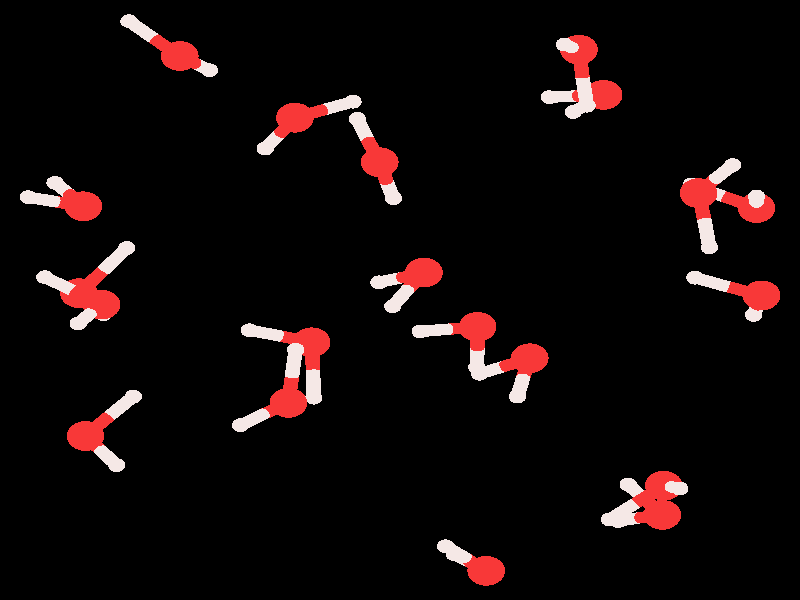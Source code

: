 #include "colors.inc"
#include "finish.inc"

global_settings {assumed_gamma 1 max_trace_level 6}
background {color White transmit 1.0}
camera {orthographic angle 0
  right -11.04*x up 10.50*y
  direction 50.00*z
  location <0,0,50.00> look_at <0,0,0>}


light_source {<  2.00,   3.00,  40.00> color White
  area_light <0.70, 0, 0>, <0, 0.70, 0>, 3, 3
  adaptive 1 jitter}
// no fog
#declare simple = finish {phong 0.7}
#declare pale = finish {ambient 0.5 diffuse 0.85 roughness 0.001 specular 0.200 }
#declare intermediate = finish {ambient 0.3 diffuse 0.6 specular 0.1 roughness 0.04}
#declare vmd = finish {ambient 0.0 diffuse 0.65 phong 0.1 phong_size 40.0 specular 0.5 }
#declare jmol = finish {ambient 0.2 diffuse 0.6 specular 1 roughness 0.001 metallic}
#declare ase2 = finish {ambient 0.05 brilliance 3 diffuse 0.6 metallic specular 0.7 roughness 0.04 reflection 0.15}
#declare ase3 = finish {ambient 0.15 brilliance 2 diffuse 0.6 metallic specular 1.0 roughness 0.001 reflection 0.0}
#declare glass = finish {ambient 0.05 diffuse 0.3 specular 1.0 roughness 0.001}
#declare glass2 = finish {ambient 0.01 diffuse 0.3 specular 1.0 reflection 0.25 roughness 0.001}
#declare Rcell = 0.050;
#declare Rbond = 0.100;

#macro atom(LOC, R, COL, TRANS, FIN)
  sphere{LOC, R texture{pigment{color COL transmit TRANS} finish{FIN}}}
#end
#macro constrain(LOC, R, COL, TRANS FIN)
union{torus{R, Rcell rotate 45*z texture{pigment{color COL transmit TRANS} finish{FIN}}}
     torus{R, Rcell rotate -45*z texture{pigment{color COL transmit TRANS} finish{FIN}}}
     translate LOC}
#end

// no cell vertices
atom(<  0.33,   0.48,  -5.24>, 0.26, rgb <0.94, 0.04, 0.04>, 0.0, jmol) // #0
atom(< -0.29,   0.31,  -5.91>, 0.12, rgb <0.91, 0.81, 0.79>, 0.0, jmol) // #1
atom(< -0.10,  -0.11,  -4.59>, 0.12, rgb <0.91, 0.81, 0.79>, 0.0, jmol) // #2
atom(< -1.54,  -1.80,  -0.64>, 0.26, rgb <0.94, 0.04, 0.04>, 0.0, jmol) // #3
atom(< -2.20,  -2.19,   0.00>, 0.12, rgb <0.91, 0.81, 0.79>, 0.0, jmol) // #4
atom(< -1.44,  -0.87,  -0.23>, 0.12, rgb <0.91, 0.81, 0.79>, 0.0, jmol) // #5
atom(< -4.34,  -2.38,  -6.98>, 0.26, rgb <0.94, 0.04, 0.04>, 0.0, jmol) // #6
atom(< -3.68,  -1.69,  -7.05>, 0.12, rgb <0.91, 0.81, 0.79>, 0.0, jmol) // #7
atom(< -3.91,  -2.89,  -6.27>, 0.12, rgb <0.91, 0.81, 0.79>, 0.0, jmol) // #8
atom(<  4.92,   1.61,  -7.83>, 0.26, rgb <0.94, 0.04, 0.04>, 0.0, jmol) // #9
atom(<  4.92,   1.81,  -6.87>, 0.12, rgb <0.91, 0.81, 0.79>, 0.0, jmol) // #10
atom(<  4.02,   2.02,  -7.98>, 0.12, rgb <0.91, 0.81, 0.79>, 0.0, jmol) // #11
atom(<  4.99,   0.08,  -1.83>, 0.26, rgb <0.94, 0.04, 0.04>, 0.0, jmol) // #12
atom(<  4.07,   0.39,  -1.75>, 0.12, rgb <0.91, 0.81, 0.79>, 0.0, jmol) // #13
atom(<  4.88,  -0.26,  -2.82>, 0.12, rgb <0.91, 0.81, 0.79>, 0.0, jmol) // #14
atom(<  4.12,   1.87,  -5.31>, 0.26, rgb <0.94, 0.04, 0.04>, 0.0, jmol) // #15
atom(<  4.27,   0.92,  -5.00>, 0.12, rgb <0.91, 0.81, 0.79>, 0.0, jmol) // #16
atom(<  4.59,   2.36,  -4.51>, 0.12, rgb <0.91, 0.81, 0.79>, 0.0, jmol) // #17
atom(< -1.45,   3.19,  -5.96>, 0.26, rgb <0.94, 0.04, 0.04>, 0.0, jmol) // #18
atom(< -1.86,   2.65,  -6.60>, 0.12, rgb <0.91, 0.81, 0.79>, 0.0, jmol) // #19
atom(< -0.65,   3.47,  -6.47>, 0.12, rgb <0.91, 0.81, 0.79>, 0.0, jmol) // #20
atom(<  1.79,  -1.02,  -2.25>, 0.26, rgb <0.94, 0.04, 0.04>, 0.0, jmol) // #21
atom(<  1.62,  -1.69,  -1.59>, 0.12, rgb <0.91, 0.81, 0.79>, 0.0, jmol) // #22
atom(<  1.10,  -1.29,  -2.87>, 0.12, rgb <0.91, 0.81, 0.79>, 0.0, jmol) // #23
atom(< -4.37,   1.64,  -6.25>, 0.26, rgb <0.94, 0.04, 0.04>, 0.0, jmol) // #24
atom(< -4.76,   2.05,  -7.04>, 0.12, rgb <0.91, 0.81, 0.79>, 0.0, jmol) // #25
atom(< -5.13,   1.80,  -5.61>, 0.12, rgb <0.91, 0.81, 0.79>, 0.0, jmol) // #26
atom(< -4.12,  -0.08,  -3.34>, 0.26, rgb <0.94, 0.04, 0.04>, 0.0, jmol) // #27
atom(< -4.90,   0.40,  -3.63>, 0.12, rgb <0.91, 0.81, 0.79>, 0.0, jmol) // #28
atom(< -4.44,  -0.41,  -2.51>, 0.12, rgb <0.91, 0.81, 0.79>, 0.0, jmol) // #29
atom(< -1.22,  -0.74,  -3.35>, 0.26, rgb <0.94, 0.04, 0.04>, 0.0, jmol) // #30
atom(< -2.08,  -0.53,  -2.93>, 0.12, rgb <0.91, 0.81, 0.79>, 0.0, jmol) // #31
atom(< -1.19,  -1.71,  -3.21>, 0.12, rgb <0.91, 0.81, 0.79>, 0.0, jmol) // #32
atom(<  3.64,  -3.25,  -3.98>, 0.26, rgb <0.94, 0.04, 0.04>, 0.0, jmol) // #33
atom(<  2.89,  -3.84,  -4.11>, 0.12, rgb <0.91, 0.81, 0.79>, 0.0, jmol) // #34
atom(<  3.86,  -3.30,  -3.04>, 0.12, rgb <0.91, 0.81, 0.79>, 0.0, jmol) // #35
atom(< -3.04,   4.27,  -4.01>, 0.26, rgb <0.94, 0.04, 0.04>, 0.0, jmol) // #36
atom(< -3.74,   4.88,  -4.29>, 0.12, rgb <0.91, 0.81, 0.79>, 0.0, jmol) // #37
atom(< -2.63,   4.02,  -4.88>, 0.12, rgb <0.91, 0.81, 0.79>, 0.0, jmol) // #38
atom(< -4.43,   0.12,  -8.66>, 0.26, rgb <0.94, 0.04, 0.04>, 0.0, jmol) // #39
atom(< -4.09,  -0.25,  -9.55>, 0.12, rgb <0.91, 0.81, 0.79>, 0.0, jmol) // #40
atom(< -3.77,   0.91,  -8.58>, 0.12, rgb <0.91, 0.81, 0.79>, 0.0, jmol) // #41
atom(<  2.47,   4.38,  -2.24>, 0.26, rgb <0.94, 0.04, 0.04>, 0.0, jmol) // #42
atom(<  2.58,   3.40,  -2.30>, 0.12, rgb <0.91, 0.81, 0.79>, 0.0, jmol) // #43
atom(<  2.27,   4.47,  -1.31>, 0.12, rgb <0.91, 0.81, 0.79>, 0.0, jmol) // #44
atom(<  1.19,  -4.74,  -3.98>, 0.26, rgb <0.94, 0.04, 0.04>, 0.0, jmol) // #45
atom(<  0.63,  -4.31,  -3.30>, 0.12, rgb <0.91, 0.81, 0.79>, 0.0, jmol) // #46
atom(<  0.75,  -4.45,  -4.81>, 0.12, rgb <0.91, 0.81, 0.79>, 0.0, jmol) // #47
atom(<  2.81,   3.59,  -9.09>, 0.26, rgb <0.94, 0.04, 0.04>, 0.0, jmol) // #48
atom(<  2.39,   3.29,  -8.27>, 0.12, rgb <0.91, 0.81, 0.79>, 0.0, jmol) // #49
atom(<  2.06,   3.55,  -9.74>, 0.12, rgb <0.91, 0.81, 0.79>, 0.0, jmol) // #50
atom(<  1.07,  -0.47,  -9.30>, 0.26, rgb <0.94, 0.04, 0.04>, 0.0, jmol) // #51
atom(<  0.28,  -0.55,  -8.78>, 0.12, rgb <0.91, 0.81, 0.79>, 0.0, jmol) // #52
atom(<  1.06,  -1.18,  -9.94>, 0.12, rgb <0.91, 0.81, 0.79>, 0.0, jmol) // #53
atom(<  3.62,  -3.76,  -7.68>, 0.26, rgb <0.94, 0.04, 0.04>, 0.0, jmol) // #54
atom(<  3.01,  -3.87,  -8.45>, 0.12, rgb <0.91, 0.81, 0.79>, 0.0, jmol) // #55
atom(<  3.15,  -3.23,  -7.05>, 0.12, rgb <0.91, 0.81, 0.79>, 0.0, jmol) // #56
atom(< -0.28,   2.41,  -3.16>, 0.26, rgb <0.94, 0.04, 0.04>, 0.0, jmol) // #57
atom(< -0.59,   3.17,  -3.75>, 0.12, rgb <0.91, 0.81, 0.79>, 0.0, jmol) // #58
atom(< -0.09,   1.78,  -3.86>, 0.12, rgb <0.91, 0.81, 0.79>, 0.0, jmol) // #59
cylinder {<  0.33,   0.48,  -5.24>, <  0.11,   0.19,  -4.91>, Rbond texture{pigment {color rgb <0.94, 0.04, 0.04> transmit 0.0} finish{jmol}}}
cylinder {< -0.10,  -0.11,  -4.59>, <  0.11,   0.19,  -4.91>, Rbond texture{pigment {color rgb <0.91, 0.81, 0.79> transmit 0.0} finish{jmol}}}
cylinder {<  0.33,   0.48,  -5.24>, <  0.02,   0.39,  -5.57>, Rbond texture{pigment {color rgb <0.94, 0.04, 0.04> transmit 0.0} finish{jmol}}}
cylinder {< -0.29,   0.31,  -5.91>, <  0.02,   0.39,  -5.57>, Rbond texture{pigment {color rgb <0.91, 0.81, 0.79> transmit 0.0} finish{jmol}}}
cylinder {< -1.54,  -1.80,  -0.64>, < -1.87,  -1.99,  -0.32>, Rbond texture{pigment {color rgb <0.94, 0.04, 0.04> transmit 0.0} finish{jmol}}}
cylinder {< -2.20,  -2.19,   0.00>, < -1.87,  -1.99,  -0.32>, Rbond texture{pigment {color rgb <0.91, 0.81, 0.79> transmit 0.0} finish{jmol}}}
cylinder {< -1.54,  -1.80,  -0.64>, < -1.49,  -1.33,  -0.44>, Rbond texture{pigment {color rgb <0.94, 0.04, 0.04> transmit 0.0} finish{jmol}}}
cylinder {< -1.44,  -0.87,  -0.23>, < -1.49,  -1.33,  -0.44>, Rbond texture{pigment {color rgb <0.91, 0.81, 0.79> transmit 0.0} finish{jmol}}}
cylinder {< -4.34,  -2.38,  -6.98>, < -4.13,  -2.63,  -6.63>, Rbond texture{pigment {color rgb <0.94, 0.04, 0.04> transmit 0.0} finish{jmol}}}
cylinder {< -3.91,  -2.89,  -6.27>, < -4.13,  -2.63,  -6.63>, Rbond texture{pigment {color rgb <0.91, 0.81, 0.79> transmit 0.0} finish{jmol}}}
cylinder {< -4.34,  -2.38,  -6.98>, < -4.01,  -2.03,  -7.02>, Rbond texture{pigment {color rgb <0.94, 0.04, 0.04> transmit 0.0} finish{jmol}}}
cylinder {< -3.68,  -1.69,  -7.05>, < -4.01,  -2.03,  -7.02>, Rbond texture{pigment {color rgb <0.91, 0.81, 0.79> transmit 0.0} finish{jmol}}}
cylinder {<  4.92,   1.61,  -7.83>, <  4.92,   1.71,  -7.35>, Rbond texture{pigment {color rgb <0.94, 0.04, 0.04> transmit 0.0} finish{jmol}}}
cylinder {<  4.92,   1.81,  -6.87>, <  4.92,   1.71,  -7.35>, Rbond texture{pigment {color rgb <0.91, 0.81, 0.79> transmit 0.0} finish{jmol}}}
cylinder {<  4.92,   1.61,  -7.83>, <  4.47,   1.81,  -7.90>, Rbond texture{pigment {color rgb <0.94, 0.04, 0.04> transmit 0.0} finish{jmol}}}
cylinder {<  4.02,   2.02,  -7.98>, <  4.47,   1.81,  -7.90>, Rbond texture{pigment {color rgb <0.91, 0.81, 0.79> transmit 0.0} finish{jmol}}}
cylinder {<  4.99,   0.08,  -1.83>, <  4.94,  -0.09,  -2.32>, Rbond texture{pigment {color rgb <0.94, 0.04, 0.04> transmit 0.0} finish{jmol}}}
cylinder {<  4.88,  -0.26,  -2.82>, <  4.94,  -0.09,  -2.32>, Rbond texture{pigment {color rgb <0.91, 0.81, 0.79> transmit 0.0} finish{jmol}}}
cylinder {<  4.99,   0.08,  -1.83>, <  4.53,   0.23,  -1.79>, Rbond texture{pigment {color rgb <0.94, 0.04, 0.04> transmit 0.0} finish{jmol}}}
cylinder {<  4.07,   0.39,  -1.75>, <  4.53,   0.23,  -1.79>, Rbond texture{pigment {color rgb <0.91, 0.81, 0.79> transmit 0.0} finish{jmol}}}
cylinder {<  4.12,   1.87,  -5.31>, <  4.20,   1.40,  -5.16>, Rbond texture{pigment {color rgb <0.94, 0.04, 0.04> transmit 0.0} finish{jmol}}}
cylinder {<  4.27,   0.92,  -5.00>, <  4.20,   1.40,  -5.16>, Rbond texture{pigment {color rgb <0.91, 0.81, 0.79> transmit 0.0} finish{jmol}}}
cylinder {<  4.12,   1.87,  -5.31>, <  4.35,   2.12,  -4.91>, Rbond texture{pigment {color rgb <0.94, 0.04, 0.04> transmit 0.0} finish{jmol}}}
cylinder {<  4.59,   2.36,  -4.51>, <  4.35,   2.12,  -4.91>, Rbond texture{pigment {color rgb <0.91, 0.81, 0.79> transmit 0.0} finish{jmol}}}
cylinder {< -1.45,   3.19,  -5.96>, < -1.65,   2.92,  -6.28>, Rbond texture{pigment {color rgb <0.94, 0.04, 0.04> transmit 0.0} finish{jmol}}}
cylinder {< -1.86,   2.65,  -6.60>, < -1.65,   2.92,  -6.28>, Rbond texture{pigment {color rgb <0.91, 0.81, 0.79> transmit 0.0} finish{jmol}}}
cylinder {< -1.45,   3.19,  -5.96>, < -1.05,   3.33,  -6.22>, Rbond texture{pigment {color rgb <0.94, 0.04, 0.04> transmit 0.0} finish{jmol}}}
cylinder {< -0.65,   3.47,  -6.47>, < -1.05,   3.33,  -6.22>, Rbond texture{pigment {color rgb <0.91, 0.81, 0.79> transmit 0.0} finish{jmol}}}
cylinder {<  1.79,  -1.02,  -2.25>, <  1.70,  -1.36,  -1.92>, Rbond texture{pigment {color rgb <0.94, 0.04, 0.04> transmit 0.0} finish{jmol}}}
cylinder {<  1.62,  -1.69,  -1.59>, <  1.70,  -1.36,  -1.92>, Rbond texture{pigment {color rgb <0.91, 0.81, 0.79> transmit 0.0} finish{jmol}}}
cylinder {<  1.79,  -1.02,  -2.25>, <  1.44,  -1.16,  -2.56>, Rbond texture{pigment {color rgb <0.94, 0.04, 0.04> transmit 0.0} finish{jmol}}}
cylinder {<  1.10,  -1.29,  -2.87>, <  1.44,  -1.16,  -2.56>, Rbond texture{pigment {color rgb <0.91, 0.81, 0.79> transmit 0.0} finish{jmol}}}
cylinder {< -4.37,   1.64,  -6.25>, < -4.75,   1.72,  -5.93>, Rbond texture{pigment {color rgb <0.94, 0.04, 0.04> transmit 0.0} finish{jmol}}}
cylinder {< -5.13,   1.80,  -5.61>, < -4.75,   1.72,  -5.93>, Rbond texture{pigment {color rgb <0.91, 0.81, 0.79> transmit 0.0} finish{jmol}}}
cylinder {< -4.37,   1.64,  -6.25>, < -4.56,   1.85,  -6.64>, Rbond texture{pigment {color rgb <0.94, 0.04, 0.04> transmit 0.0} finish{jmol}}}
cylinder {< -4.76,   2.05,  -7.04>, < -4.56,   1.85,  -6.64>, Rbond texture{pigment {color rgb <0.91, 0.81, 0.79> transmit 0.0} finish{jmol}}}
cylinder {< -4.12,  -0.08,  -3.34>, < -4.28,  -0.24,  -2.93>, Rbond texture{pigment {color rgb <0.94, 0.04, 0.04> transmit 0.0} finish{jmol}}}
cylinder {< -4.44,  -0.41,  -2.51>, < -4.28,  -0.24,  -2.93>, Rbond texture{pigment {color rgb <0.91, 0.81, 0.79> transmit 0.0} finish{jmol}}}
cylinder {< -4.12,  -0.08,  -3.34>, < -4.51,   0.16,  -3.49>, Rbond texture{pigment {color rgb <0.94, 0.04, 0.04> transmit 0.0} finish{jmol}}}
cylinder {< -4.90,   0.40,  -3.63>, < -4.51,   0.16,  -3.49>, Rbond texture{pigment {color rgb <0.91, 0.81, 0.79> transmit 0.0} finish{jmol}}}
cylinder {< -1.22,  -0.74,  -3.35>, < -1.65,  -0.63,  -3.14>, Rbond texture{pigment {color rgb <0.94, 0.04, 0.04> transmit 0.0} finish{jmol}}}
cylinder {< -2.08,  -0.53,  -2.93>, < -1.65,  -0.63,  -3.14>, Rbond texture{pigment {color rgb <0.91, 0.81, 0.79> transmit 0.0} finish{jmol}}}
cylinder {< -1.22,  -0.74,  -3.35>, < -1.20,  -1.23,  -3.28>, Rbond texture{pigment {color rgb <0.94, 0.04, 0.04> transmit 0.0} finish{jmol}}}
cylinder {< -1.19,  -1.71,  -3.21>, < -1.20,  -1.23,  -3.28>, Rbond texture{pigment {color rgb <0.91, 0.81, 0.79> transmit 0.0} finish{jmol}}}
cylinder {<  3.64,  -3.25,  -3.98>, <  3.26,  -3.55,  -4.05>, Rbond texture{pigment {color rgb <0.94, 0.04, 0.04> transmit 0.0} finish{jmol}}}
cylinder {<  2.89,  -3.84,  -4.11>, <  3.26,  -3.55,  -4.05>, Rbond texture{pigment {color rgb <0.91, 0.81, 0.79> transmit 0.0} finish{jmol}}}
cylinder {<  3.64,  -3.25,  -3.98>, <  3.75,  -3.27,  -3.51>, Rbond texture{pigment {color rgb <0.94, 0.04, 0.04> transmit 0.0} finish{jmol}}}
cylinder {<  3.86,  -3.30,  -3.04>, <  3.75,  -3.27,  -3.51>, Rbond texture{pigment {color rgb <0.91, 0.81, 0.79> transmit 0.0} finish{jmol}}}
cylinder {< -3.04,   4.27,  -4.01>, < -3.39,   4.57,  -4.15>, Rbond texture{pigment {color rgb <0.94, 0.04, 0.04> transmit 0.0} finish{jmol}}}
cylinder {< -3.74,   4.88,  -4.29>, < -3.39,   4.57,  -4.15>, Rbond texture{pigment {color rgb <0.91, 0.81, 0.79> transmit 0.0} finish{jmol}}}
cylinder {< -3.04,   4.27,  -4.01>, < -2.83,   4.14,  -4.44>, Rbond texture{pigment {color rgb <0.94, 0.04, 0.04> transmit 0.0} finish{jmol}}}
cylinder {< -2.63,   4.02,  -4.88>, < -2.83,   4.14,  -4.44>, Rbond texture{pigment {color rgb <0.91, 0.81, 0.79> transmit 0.0} finish{jmol}}}
cylinder {< -4.43,   0.12,  -8.66>, < -4.10,   0.51,  -8.62>, Rbond texture{pigment {color rgb <0.94, 0.04, 0.04> transmit 0.0} finish{jmol}}}
cylinder {< -3.77,   0.91,  -8.58>, < -4.10,   0.51,  -8.62>, Rbond texture{pigment {color rgb <0.91, 0.81, 0.79> transmit 0.0} finish{jmol}}}
cylinder {< -4.43,   0.12,  -8.66>, < -4.26,  -0.06,  -9.11>, Rbond texture{pigment {color rgb <0.94, 0.04, 0.04> transmit 0.0} finish{jmol}}}
cylinder {< -4.09,  -0.25,  -9.55>, < -4.26,  -0.06,  -9.11>, Rbond texture{pigment {color rgb <0.91, 0.81, 0.79> transmit 0.0} finish{jmol}}}
cylinder {<  2.47,   4.38,  -2.24>, <  2.52,   3.89,  -2.27>, Rbond texture{pigment {color rgb <0.94, 0.04, 0.04> transmit 0.0} finish{jmol}}}
cylinder {<  2.58,   3.40,  -2.30>, <  2.52,   3.89,  -2.27>, Rbond texture{pigment {color rgb <0.91, 0.81, 0.79> transmit 0.0} finish{jmol}}}
cylinder {<  2.47,   4.38,  -2.24>, <  2.37,   4.42,  -1.77>, Rbond texture{pigment {color rgb <0.94, 0.04, 0.04> transmit 0.0} finish{jmol}}}
cylinder {<  2.27,   4.47,  -1.31>, <  2.37,   4.42,  -1.77>, Rbond texture{pigment {color rgb <0.91, 0.81, 0.79> transmit 0.0} finish{jmol}}}
cylinder {<  1.19,  -4.74,  -3.98>, <  0.91,  -4.52,  -3.64>, Rbond texture{pigment {color rgb <0.94, 0.04, 0.04> transmit 0.0} finish{jmol}}}
cylinder {<  0.63,  -4.31,  -3.30>, <  0.91,  -4.52,  -3.64>, Rbond texture{pigment {color rgb <0.91, 0.81, 0.79> transmit 0.0} finish{jmol}}}
cylinder {<  1.19,  -4.74,  -3.98>, <  0.97,  -4.59,  -4.39>, Rbond texture{pigment {color rgb <0.94, 0.04, 0.04> transmit 0.0} finish{jmol}}}
cylinder {<  0.75,  -4.45,  -4.81>, <  0.97,  -4.59,  -4.39>, Rbond texture{pigment {color rgb <0.91, 0.81, 0.79> transmit 0.0} finish{jmol}}}
cylinder {<  2.81,   3.59,  -9.09>, <  2.44,   3.57,  -9.42>, Rbond texture{pigment {color rgb <0.94, 0.04, 0.04> transmit 0.0} finish{jmol}}}
cylinder {<  2.06,   3.55,  -9.74>, <  2.44,   3.57,  -9.42>, Rbond texture{pigment {color rgb <0.91, 0.81, 0.79> transmit 0.0} finish{jmol}}}
cylinder {<  2.81,   3.59,  -9.09>, <  2.60,   3.44,  -8.68>, Rbond texture{pigment {color rgb <0.94, 0.04, 0.04> transmit 0.0} finish{jmol}}}
cylinder {<  2.39,   3.29,  -8.27>, <  2.60,   3.44,  -8.68>, Rbond texture{pigment {color rgb <0.91, 0.81, 0.79> transmit 0.0} finish{jmol}}}
cylinder {<  1.07,  -0.47,  -9.30>, <  0.68,  -0.51,  -9.04>, Rbond texture{pigment {color rgb <0.94, 0.04, 0.04> transmit 0.0} finish{jmol}}}
cylinder {<  0.28,  -0.55,  -8.78>, <  0.68,  -0.51,  -9.04>, Rbond texture{pigment {color rgb <0.91, 0.81, 0.79> transmit 0.0} finish{jmol}}}
cylinder {<  1.07,  -0.47,  -9.30>, <  1.07,  -0.83,  -9.62>, Rbond texture{pigment {color rgb <0.94, 0.04, 0.04> transmit 0.0} finish{jmol}}}
cylinder {<  1.06,  -1.18,  -9.94>, <  1.07,  -0.83,  -9.62>, Rbond texture{pigment {color rgb <0.91, 0.81, 0.79> transmit 0.0} finish{jmol}}}
cylinder {<  3.62,  -3.76,  -7.68>, <  3.38,  -3.49,  -7.37>, Rbond texture{pigment {color rgb <0.94, 0.04, 0.04> transmit 0.0} finish{jmol}}}
cylinder {<  3.15,  -3.23,  -7.05>, <  3.38,  -3.49,  -7.37>, Rbond texture{pigment {color rgb <0.91, 0.81, 0.79> transmit 0.0} finish{jmol}}}
cylinder {<  3.62,  -3.76,  -7.68>, <  3.31,  -3.81,  -8.06>, Rbond texture{pigment {color rgb <0.94, 0.04, 0.04> transmit 0.0} finish{jmol}}}
cylinder {<  3.01,  -3.87,  -8.45>, <  3.31,  -3.81,  -8.06>, Rbond texture{pigment {color rgb <0.91, 0.81, 0.79> transmit 0.0} finish{jmol}}}
cylinder {< -0.28,   2.41,  -3.16>, < -0.19,   2.09,  -3.51>, Rbond texture{pigment {color rgb <0.94, 0.04, 0.04> transmit 0.0} finish{jmol}}}
cylinder {< -0.09,   1.78,  -3.86>, < -0.19,   2.09,  -3.51>, Rbond texture{pigment {color rgb <0.91, 0.81, 0.79> transmit 0.0} finish{jmol}}}
cylinder {< -0.28,   2.41,  -3.16>, < -0.44,   2.79,  -3.46>, Rbond texture{pigment {color rgb <0.94, 0.04, 0.04> transmit 0.0} finish{jmol}}}
cylinder {< -0.59,   3.17,  -3.75>, < -0.44,   2.79,  -3.46>, Rbond texture{pigment {color rgb <0.91, 0.81, 0.79> transmit 0.0} finish{jmol}}}
// no constraints
